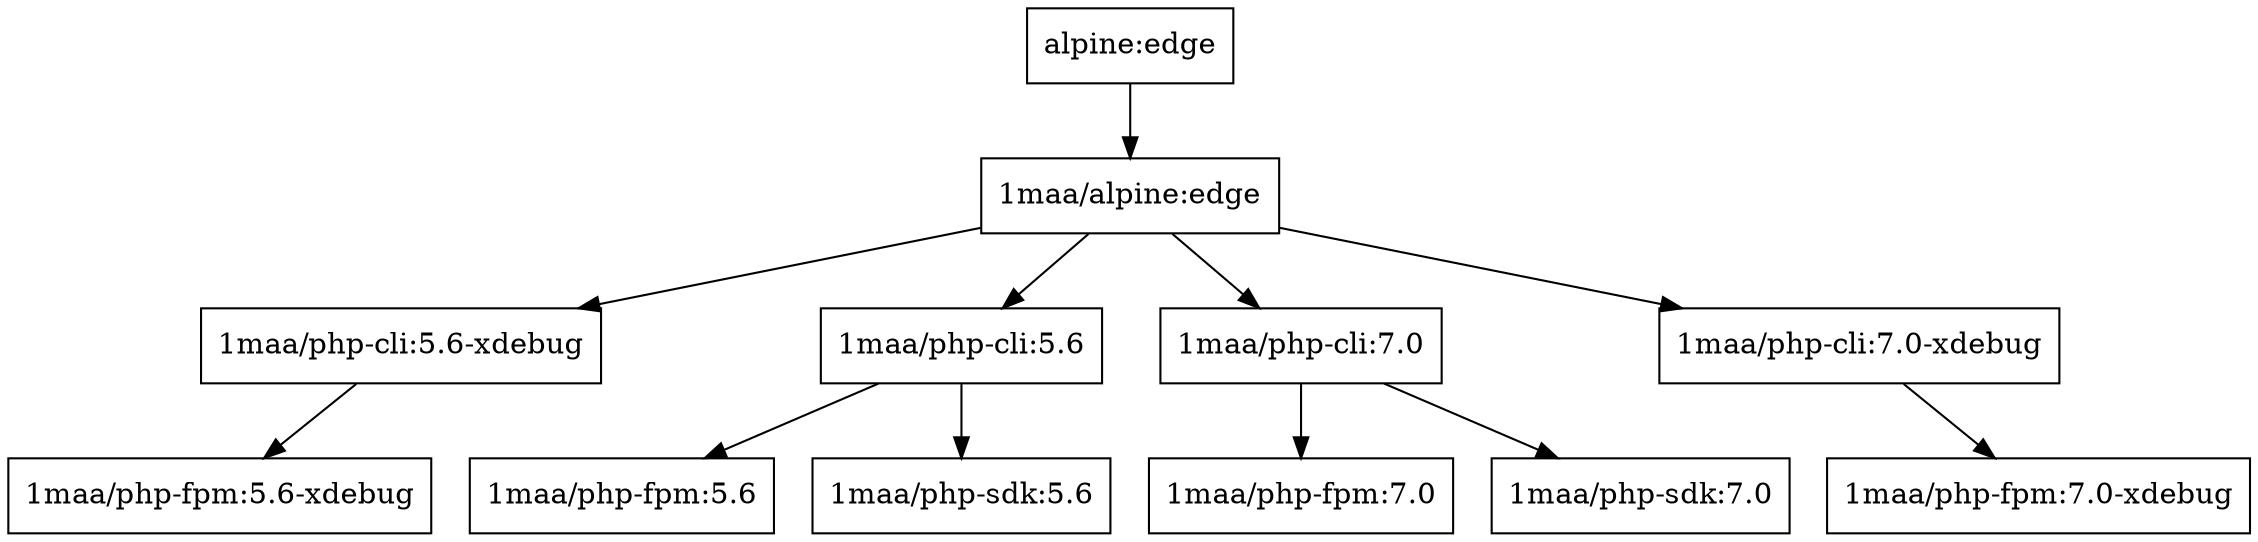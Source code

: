 digraph G {
    node [shape="box"];
    "alpine:edge" -> "1maa/alpine:edge";
    "1maa/alpine:edge" -> "1maa/php-cli:5.6-xdebug", "1maa/php-cli:5.6", "1maa/php-cli:7.0", "1maa/php-cli:7.0-xdebug";
    "1maa/php-cli:5.6" -> "1maa/php-fpm:5.6", "1maa/php-sdk:5.6";
    "1maa/php-cli:7.0" -> "1maa/php-fpm:7.0", "1maa/php-sdk:7.0";
    "1maa/php-cli:5.6-xdebug" -> "1maa/php-fpm:5.6-xdebug";
    "1maa/php-cli:7.0-xdebug" -> "1maa/php-fpm:7.0-xdebug";
}

